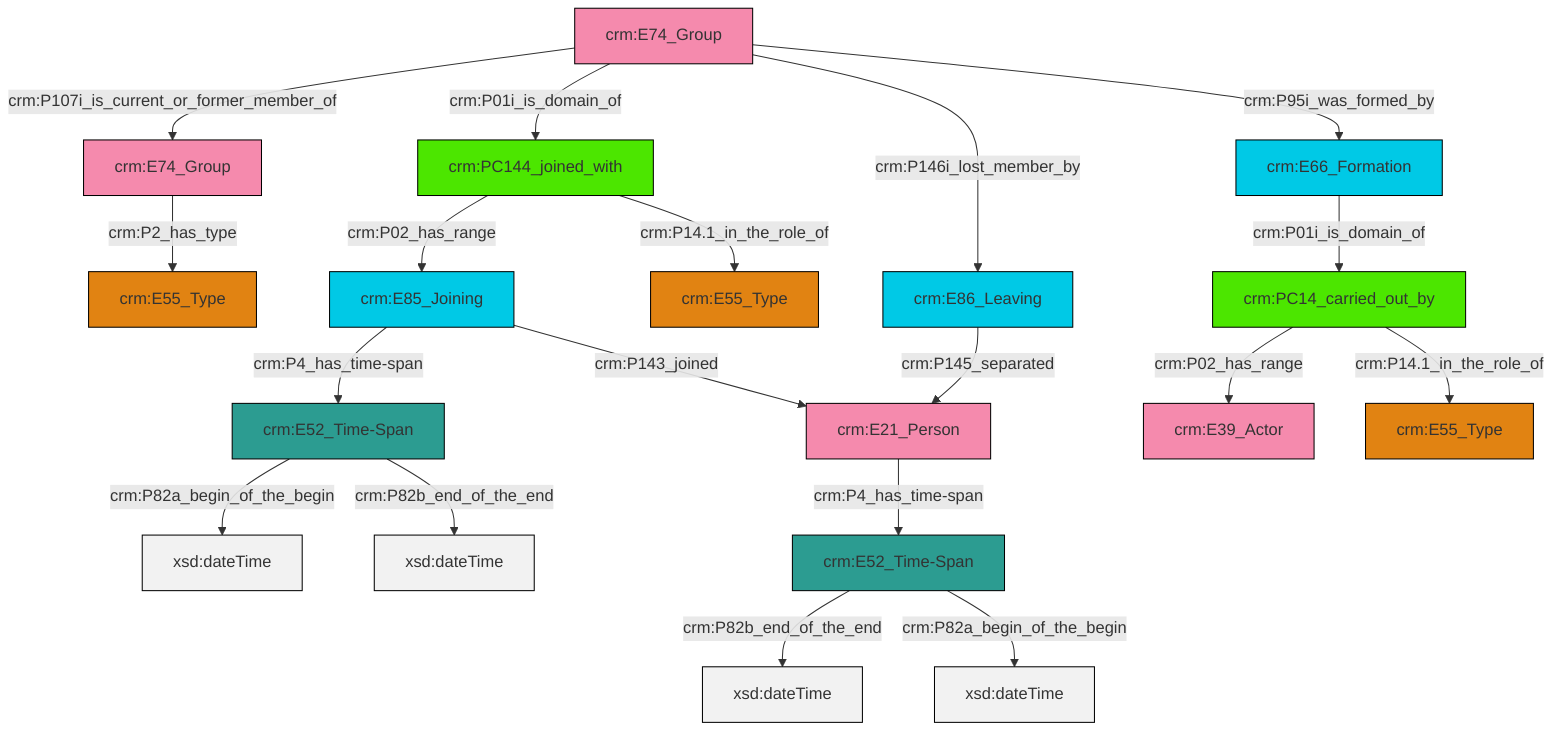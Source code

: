graph TD
classDef Literal fill:#f2f2f2,stroke:#000000;
classDef CRM_Entity fill:#FFFFFF,stroke:#000000;
classDef Temporal_Entity fill:#00C9E6, stroke:#000000;
classDef Type fill:#E18312, stroke:#000000;
classDef Time-Span fill:#2C9C91, stroke:#000000;
classDef Appellation fill:#FFEB7F, stroke:#000000;
classDef Place fill:#008836, stroke:#000000;
classDef Persistent_Item fill:#B266B2, stroke:#000000;
classDef Conceptual_Object fill:#FFD700, stroke:#000000;
classDef Physical_Thing fill:#D2B48C, stroke:#000000;
classDef Actor fill:#f58aad, stroke:#000000;
classDef PC_Classes fill:#4ce600, stroke:#000000;
classDef Multi fill:#cccccc,stroke:#000000;

6["crm:PC14_carried_out_by"]:::PC_Classes -->|crm:P02_has_range| 7["crm:E39_Actor"]:::Actor
8["crm:E52_Time-Span"]:::Time-Span -->|crm:P82b_end_of_the_end| 9[xsd:dateTime]:::Literal
10["crm:E74_Group"]:::Actor -->|crm:P107i_is_current_or_former_member_of| 11["crm:E74_Group"]:::Actor
8["crm:E52_Time-Span"]:::Time-Span -->|crm:P82a_begin_of_the_begin| 12[xsd:dateTime]:::Literal
2["crm:E66_Formation"]:::Temporal_Entity -->|crm:P01i_is_domain_of| 6["crm:PC14_carried_out_by"]:::PC_Classes
19["crm:E21_Person"]:::Actor -->|crm:P4_has_time-span| 8["crm:E52_Time-Span"]:::Time-Span
10["crm:E74_Group"]:::Actor -->|crm:P01i_is_domain_of| 4["crm:PC144_joined_with"]:::PC_Classes
6["crm:PC14_carried_out_by"]:::PC_Classes -->|crm:P14.1_in_the_role_of| 0["crm:E55_Type"]:::Type
4["crm:PC144_joined_with"]:::PC_Classes -->|crm:P02_has_range| 23["crm:E85_Joining"]:::Temporal_Entity
26["crm:E52_Time-Span"]:::Time-Span -->|crm:P82a_begin_of_the_begin| 27[xsd:dateTime]:::Literal
11["crm:E74_Group"]:::Actor -->|crm:P2_has_type| 17["crm:E55_Type"]:::Type
28["crm:E86_Leaving"]:::Temporal_Entity -->|crm:P145_separated| 19["crm:E21_Person"]:::Actor
23["crm:E85_Joining"]:::Temporal_Entity -->|crm:P4_has_time-span| 26["crm:E52_Time-Span"]:::Time-Span
10["crm:E74_Group"]:::Actor -->|crm:P146i_lost_member_by| 28["crm:E86_Leaving"]:::Temporal_Entity
26["crm:E52_Time-Span"]:::Time-Span -->|crm:P82b_end_of_the_end| 34[xsd:dateTime]:::Literal
23["crm:E85_Joining"]:::Temporal_Entity -->|crm:P143_joined| 19["crm:E21_Person"]:::Actor
10["crm:E74_Group"]:::Actor -->|crm:P95i_was_formed_by| 2["crm:E66_Formation"]:::Temporal_Entity
4["crm:PC144_joined_with"]:::PC_Classes -->|crm:P14.1_in_the_role_of| 13["crm:E55_Type"]:::Type
